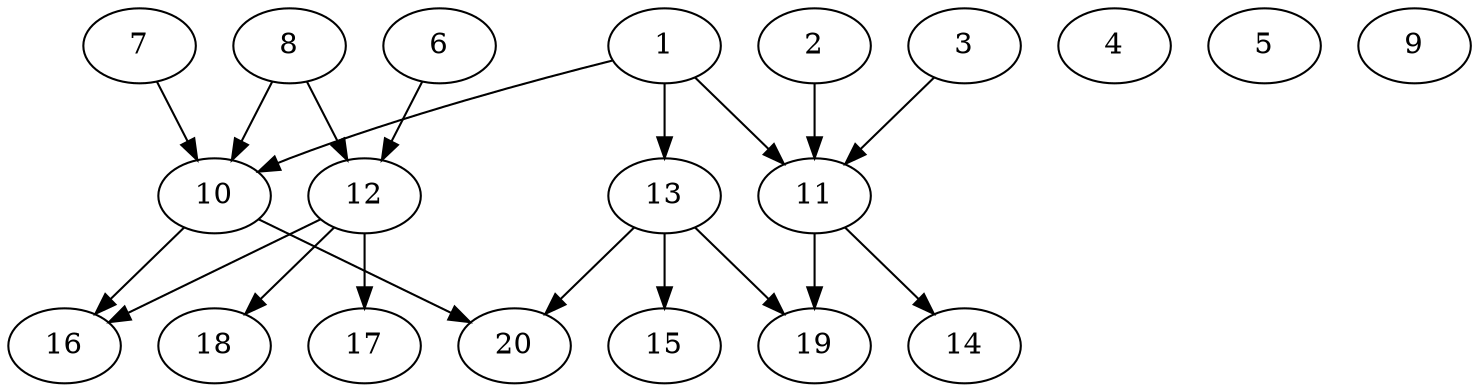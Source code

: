 // DAG automatically generated by daggen at Sat Jul 27 15:38:39 2019
// ./daggen --dot -n 20 --ccr 0.5 --fat 0.7 --regular 0.5 --density 0.4 --mindata 5242880 --maxdata 52428800 
digraph G {
  1 [size="66021376", alpha="0.00", expect_size="33010688"] 
  1 -> 10 [size ="33010688"]
  1 -> 11 [size ="33010688"]
  1 -> 13 [size ="33010688"]
  2 [size="92784640", alpha="0.03", expect_size="46392320"] 
  2 -> 11 [size ="46392320"]
  3 [size="33552384", alpha="0.09", expect_size="16776192"] 
  3 -> 11 [size ="16776192"]
  4 [size="78856192", alpha="0.03", expect_size="39428096"] 
  5 [size="92846080", alpha="0.11", expect_size="46423040"] 
  6 [size="19355648", alpha="0.17", expect_size="9677824"] 
  6 -> 12 [size ="9677824"]
  7 [size="67164160", alpha="0.04", expect_size="33582080"] 
  7 -> 10 [size ="33582080"]
  8 [size="59844608", alpha="0.13", expect_size="29922304"] 
  8 -> 10 [size ="29922304"]
  8 -> 12 [size ="29922304"]
  9 [size="84088832", alpha="0.08", expect_size="42044416"] 
  10 [size="33028096", alpha="0.09", expect_size="16514048"] 
  10 -> 16 [size ="16514048"]
  10 -> 20 [size ="16514048"]
  11 [size="102164480", alpha="0.04", expect_size="51082240"] 
  11 -> 14 [size ="51082240"]
  11 -> 19 [size ="51082240"]
  12 [size="104091648", alpha="0.02", expect_size="52045824"] 
  12 -> 16 [size ="52045824"]
  12 -> 17 [size ="52045824"]
  12 -> 18 [size ="52045824"]
  13 [size="23187456", alpha="0.11", expect_size="11593728"] 
  13 -> 15 [size ="11593728"]
  13 -> 19 [size ="11593728"]
  13 -> 20 [size ="11593728"]
  14 [size="67035136", alpha="0.09", expect_size="33517568"] 
  15 [size="80273408", alpha="0.17", expect_size="40136704"] 
  16 [size="39200768", alpha="0.04", expect_size="19600384"] 
  17 [size="24793088", alpha="0.12", expect_size="12396544"] 
  18 [size="45213696", alpha="0.10", expect_size="22606848"] 
  19 [size="12892160", alpha="0.02", expect_size="6446080"] 
  20 [size="50962432", alpha="0.06", expect_size="25481216"] 
}
